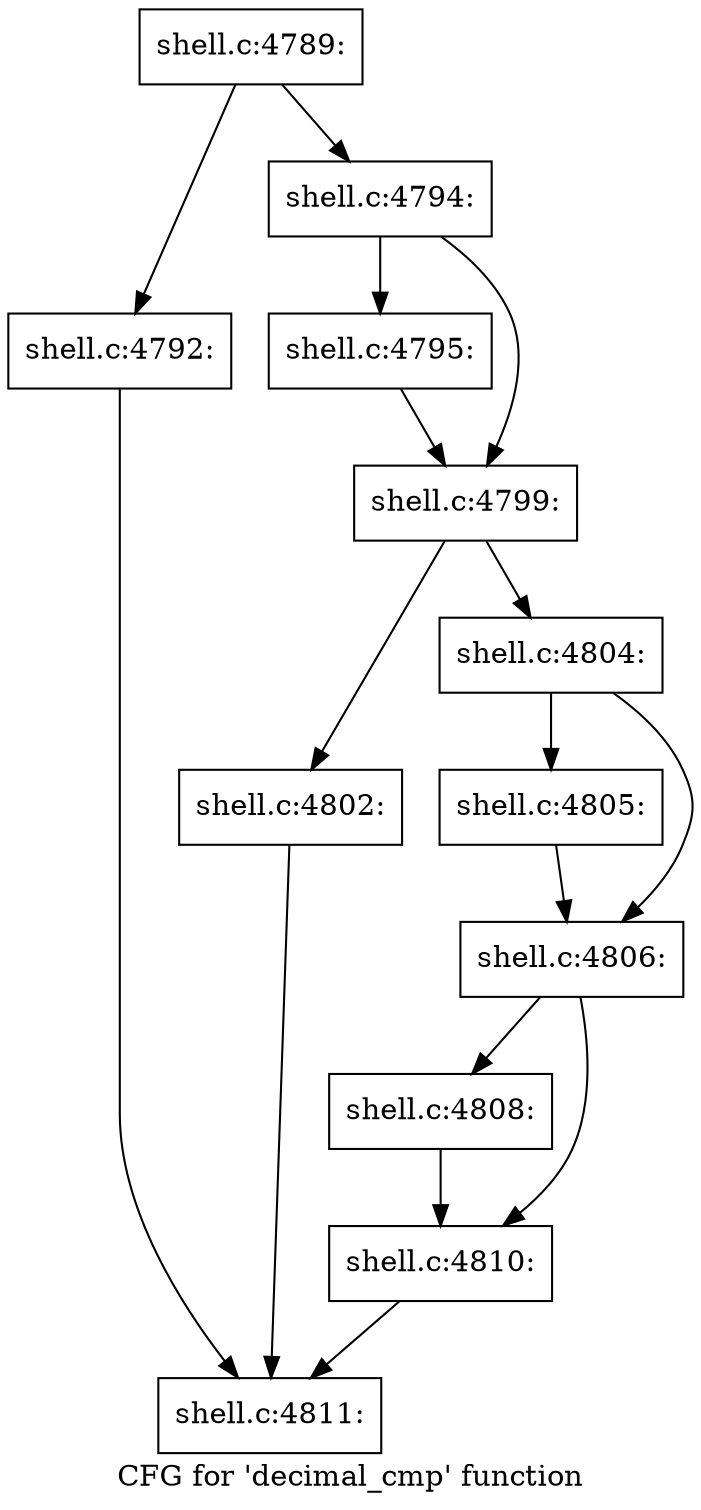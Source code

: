 digraph "CFG for 'decimal_cmp' function" {
	label="CFG for 'decimal_cmp' function";

	Node0x56027697a630 [shape=record,label="{shell.c:4789:}"];
	Node0x56027697a630 -> Node0x560276980080;
	Node0x56027697a630 -> Node0x5602769800d0;
	Node0x560276980080 [shape=record,label="{shell.c:4792:}"];
	Node0x560276980080 -> Node0x56027697a7b0;
	Node0x5602769800d0 [shape=record,label="{shell.c:4794:}"];
	Node0x5602769800d0 -> Node0x560276980f20;
	Node0x5602769800d0 -> Node0x560276980f70;
	Node0x560276980f20 [shape=record,label="{shell.c:4795:}"];
	Node0x560276980f20 -> Node0x560276980f70;
	Node0x560276980f70 [shape=record,label="{shell.c:4799:}"];
	Node0x560276980f70 -> Node0x5602769827b0;
	Node0x560276980f70 -> Node0x560276982800;
	Node0x5602769827b0 [shape=record,label="{shell.c:4802:}"];
	Node0x5602769827b0 -> Node0x56027697a7b0;
	Node0x560276982800 [shape=record,label="{shell.c:4804:}"];
	Node0x560276982800 -> Node0x5602769832c0;
	Node0x560276982800 -> Node0x560276983310;
	Node0x5602769832c0 [shape=record,label="{shell.c:4805:}"];
	Node0x5602769832c0 -> Node0x560276983310;
	Node0x560276983310 [shape=record,label="{shell.c:4806:}"];
	Node0x560276983310 -> Node0x5602769842b0;
	Node0x560276983310 -> Node0x560276984300;
	Node0x5602769842b0 [shape=record,label="{shell.c:4808:}"];
	Node0x5602769842b0 -> Node0x560276984300;
	Node0x560276984300 [shape=record,label="{shell.c:4810:}"];
	Node0x560276984300 -> Node0x56027697a7b0;
	Node0x56027697a7b0 [shape=record,label="{shell.c:4811:}"];
}

